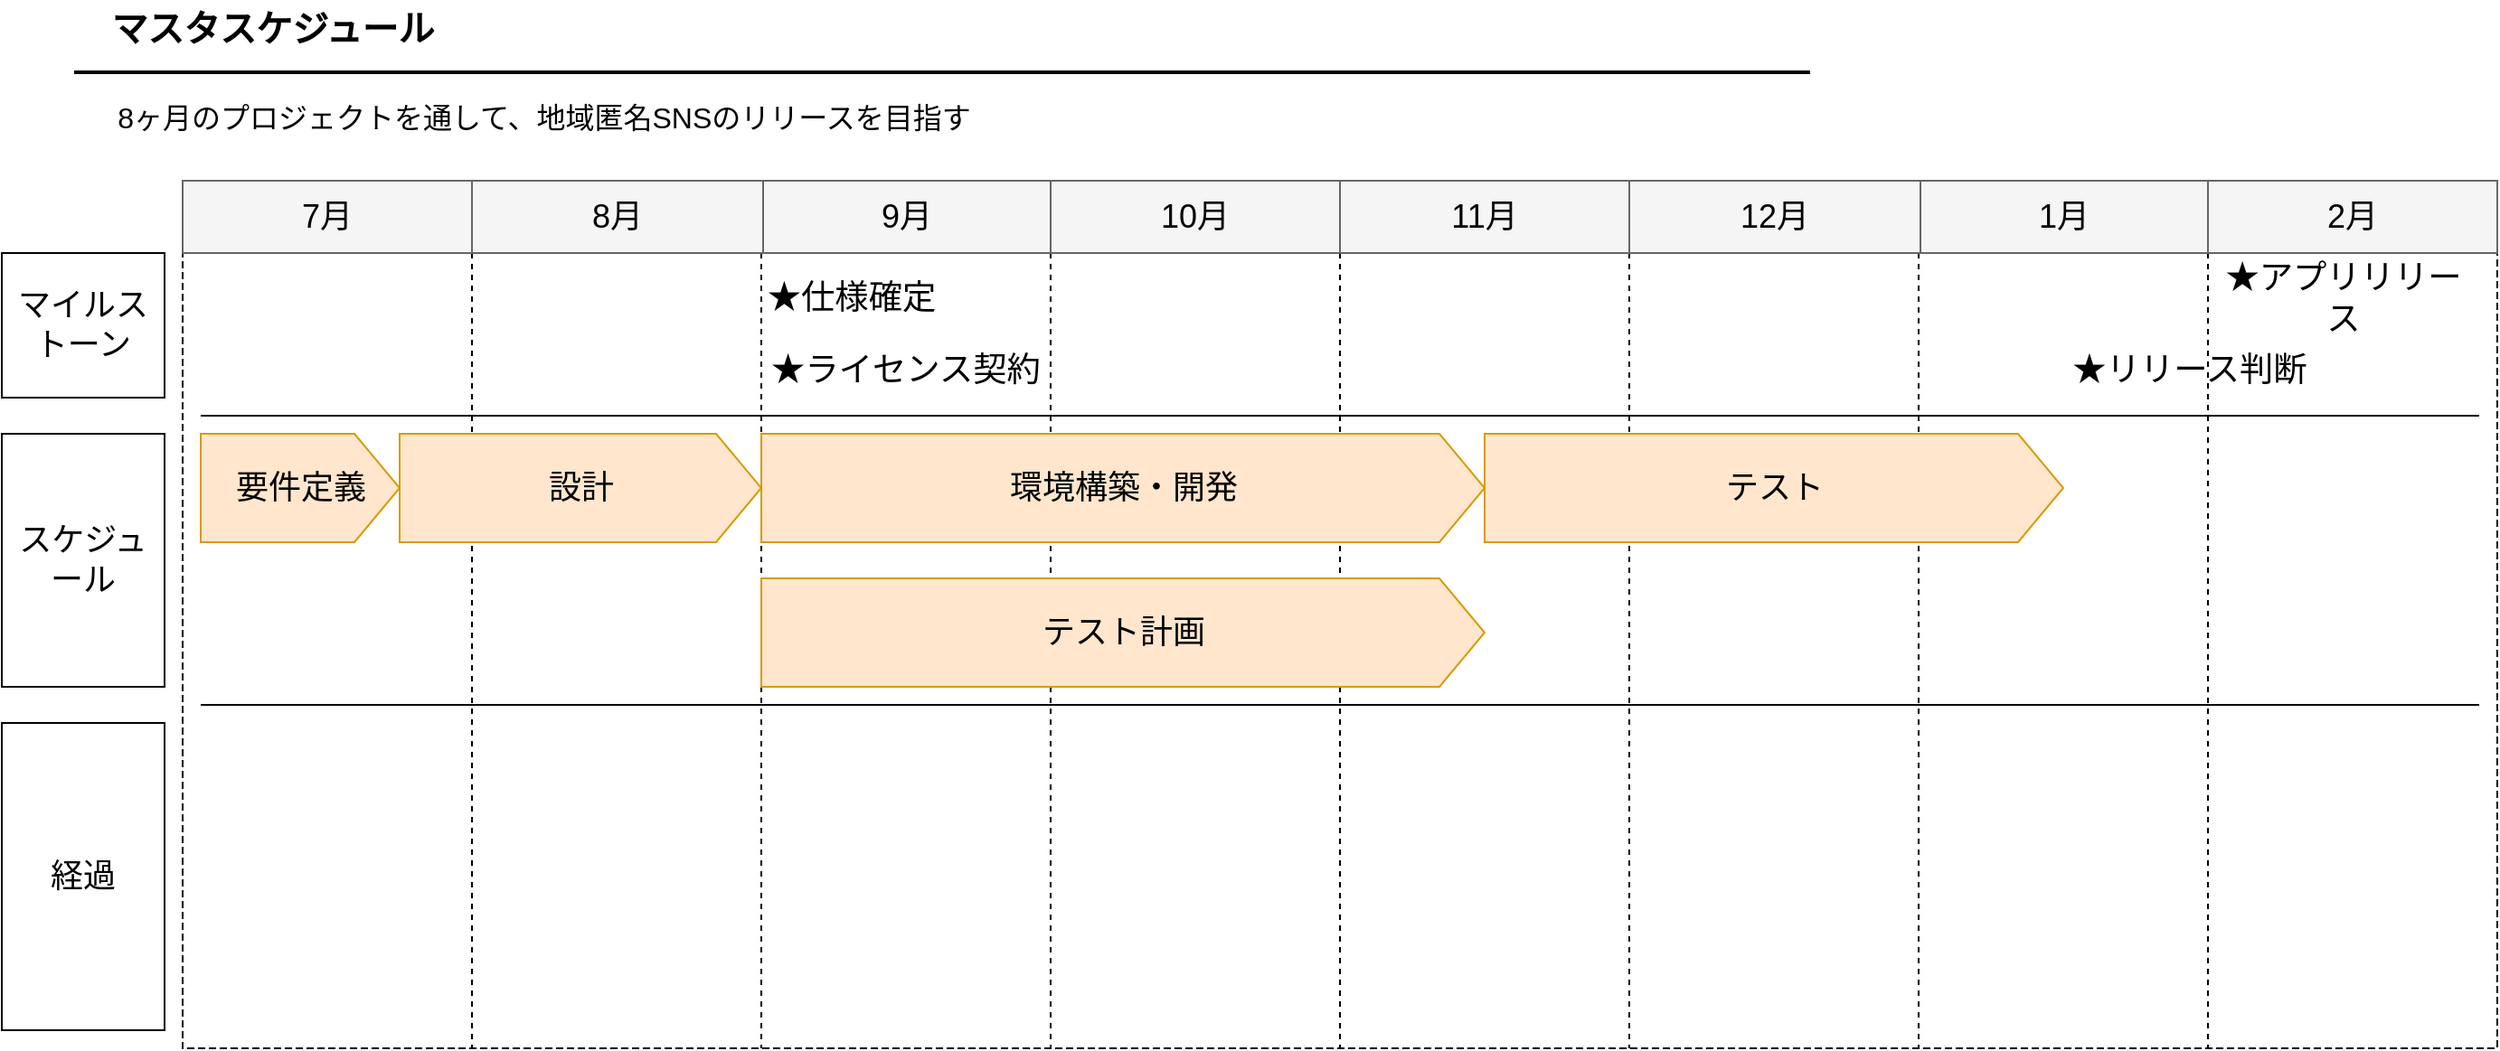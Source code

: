 <mxfile version="24.6.4" type="github">
  <diagram name="スケジュール" id="4MSibVaCkTJ_WFTBenda">
    <mxGraphModel dx="1434" dy="786" grid="1" gridSize="10" guides="1" tooltips="1" connect="1" arrows="1" fold="1" page="1" pageScale="1" pageWidth="850" pageHeight="1100" math="0" shadow="0">
      <root>
        <mxCell id="0" />
        <mxCell id="1" parent="0" />
        <mxCell id="YBJhI69GinwlAI3LaFz--19" value="" style="shape=table;startSize=0;container=1;collapsible=0;childLayout=tableLayout;dashed=1;" vertex="1" parent="1">
          <mxGeometry x="100" y="160" width="1280" height="440" as="geometry" />
        </mxCell>
        <mxCell id="YBJhI69GinwlAI3LaFz--20" value="" style="shape=tableRow;horizontal=0;startSize=0;swimlaneHead=0;swimlaneBody=0;strokeColor=inherit;top=0;left=0;bottom=0;right=0;collapsible=0;dropTarget=0;fillColor=none;points=[[0,0.5],[1,0.5]];portConstraint=eastwest;" vertex="1" parent="YBJhI69GinwlAI3LaFz--19">
          <mxGeometry width="1280" height="440" as="geometry" />
        </mxCell>
        <mxCell id="YBJhI69GinwlAI3LaFz--21" value="" style="shape=partialRectangle;html=1;whiteSpace=wrap;connectable=0;strokeColor=inherit;overflow=hidden;fillColor=none;top=0;left=0;bottom=0;right=0;pointerEvents=1;" vertex="1" parent="YBJhI69GinwlAI3LaFz--20">
          <mxGeometry width="160" height="440" as="geometry">
            <mxRectangle width="160" height="440" as="alternateBounds" />
          </mxGeometry>
        </mxCell>
        <mxCell id="YBJhI69GinwlAI3LaFz--22" value="" style="shape=partialRectangle;html=1;whiteSpace=wrap;connectable=0;strokeColor=inherit;overflow=hidden;fillColor=none;top=0;left=0;bottom=0;right=0;pointerEvents=1;" vertex="1" parent="YBJhI69GinwlAI3LaFz--20">
          <mxGeometry x="160" width="160" height="440" as="geometry">
            <mxRectangle width="160" height="440" as="alternateBounds" />
          </mxGeometry>
        </mxCell>
        <mxCell id="YBJhI69GinwlAI3LaFz--23" value="" style="shape=partialRectangle;html=1;whiteSpace=wrap;connectable=0;strokeColor=inherit;overflow=hidden;fillColor=none;top=0;left=0;bottom=0;right=0;pointerEvents=1;" vertex="1" parent="YBJhI69GinwlAI3LaFz--20">
          <mxGeometry x="320" width="160" height="440" as="geometry">
            <mxRectangle width="160" height="440" as="alternateBounds" />
          </mxGeometry>
        </mxCell>
        <mxCell id="YBJhI69GinwlAI3LaFz--24" value="" style="shape=partialRectangle;html=1;whiteSpace=wrap;connectable=0;strokeColor=inherit;overflow=hidden;fillColor=none;top=0;left=0;bottom=0;right=0;pointerEvents=1;" vertex="1" parent="YBJhI69GinwlAI3LaFz--20">
          <mxGeometry x="480" width="160" height="440" as="geometry">
            <mxRectangle width="160" height="440" as="alternateBounds" />
          </mxGeometry>
        </mxCell>
        <mxCell id="YBJhI69GinwlAI3LaFz--25" value="" style="shape=partialRectangle;html=1;whiteSpace=wrap;connectable=0;strokeColor=inherit;overflow=hidden;fillColor=none;top=0;left=0;bottom=0;right=0;pointerEvents=1;" vertex="1" parent="YBJhI69GinwlAI3LaFz--20">
          <mxGeometry x="640" width="160" height="440" as="geometry">
            <mxRectangle width="160" height="440" as="alternateBounds" />
          </mxGeometry>
        </mxCell>
        <mxCell id="YBJhI69GinwlAI3LaFz--26" value="" style="shape=partialRectangle;html=1;whiteSpace=wrap;connectable=0;strokeColor=inherit;overflow=hidden;fillColor=none;top=0;left=0;bottom=0;right=0;pointerEvents=1;" vertex="1" parent="YBJhI69GinwlAI3LaFz--20">
          <mxGeometry x="800" width="160" height="440" as="geometry">
            <mxRectangle width="160" height="440" as="alternateBounds" />
          </mxGeometry>
        </mxCell>
        <mxCell id="YBJhI69GinwlAI3LaFz--27" value="" style="shape=partialRectangle;html=1;whiteSpace=wrap;connectable=0;strokeColor=inherit;overflow=hidden;fillColor=none;top=0;left=0;bottom=0;right=0;pointerEvents=1;" vertex="1" parent="YBJhI69GinwlAI3LaFz--20">
          <mxGeometry x="960" width="160" height="440" as="geometry">
            <mxRectangle width="160" height="440" as="alternateBounds" />
          </mxGeometry>
        </mxCell>
        <mxCell id="YBJhI69GinwlAI3LaFz--28" value="" style="shape=partialRectangle;html=1;whiteSpace=wrap;connectable=0;strokeColor=inherit;overflow=hidden;fillColor=none;top=0;left=0;bottom=0;right=0;pointerEvents=1;" vertex="1" parent="YBJhI69GinwlAI3LaFz--20">
          <mxGeometry x="1120" width="160" height="440" as="geometry">
            <mxRectangle width="160" height="440" as="alternateBounds" />
          </mxGeometry>
        </mxCell>
        <mxCell id="YBJhI69GinwlAI3LaFz--1" value="" style="shape=table;startSize=0;container=1;collapsible=0;childLayout=tableLayout;fontStyle=0;fillColor=#f5f5f5;fontColor=#333333;strokeColor=#666666;" vertex="1" parent="1">
          <mxGeometry x="100" y="120" width="1280" height="40" as="geometry" />
        </mxCell>
        <mxCell id="YBJhI69GinwlAI3LaFz--2" value="" style="shape=tableRow;horizontal=0;startSize=0;swimlaneHead=0;swimlaneBody=0;strokeColor=inherit;top=0;left=0;bottom=0;right=0;collapsible=0;dropTarget=0;fillColor=none;points=[[0,0.5],[1,0.5]];portConstraint=eastwest;" vertex="1" parent="YBJhI69GinwlAI3LaFz--1">
          <mxGeometry width="1280" height="40" as="geometry" />
        </mxCell>
        <mxCell id="YBJhI69GinwlAI3LaFz--3" value="7月" style="shape=partialRectangle;html=1;whiteSpace=wrap;connectable=0;strokeColor=inherit;overflow=hidden;fillColor=none;top=0;left=0;bottom=0;right=0;pointerEvents=1;fontSize=18;" vertex="1" parent="YBJhI69GinwlAI3LaFz--2">
          <mxGeometry width="160" height="40" as="geometry">
            <mxRectangle width="160" height="40" as="alternateBounds" />
          </mxGeometry>
        </mxCell>
        <mxCell id="YBJhI69GinwlAI3LaFz--4" value="8月" style="shape=partialRectangle;html=1;whiteSpace=wrap;connectable=0;strokeColor=inherit;overflow=hidden;fillColor=none;top=0;left=0;bottom=0;right=0;pointerEvents=1;fontSize=18;fontStyle=0" vertex="1" parent="YBJhI69GinwlAI3LaFz--2">
          <mxGeometry x="160" width="161" height="40" as="geometry">
            <mxRectangle width="161" height="40" as="alternateBounds" />
          </mxGeometry>
        </mxCell>
        <mxCell id="YBJhI69GinwlAI3LaFz--5" value="9月" style="shape=partialRectangle;html=1;whiteSpace=wrap;connectable=0;strokeColor=inherit;overflow=hidden;fillColor=none;top=0;left=0;bottom=0;right=0;pointerEvents=1;fontSize=18;" vertex="1" parent="YBJhI69GinwlAI3LaFz--2">
          <mxGeometry x="321" width="159" height="40" as="geometry">
            <mxRectangle width="159" height="40" as="alternateBounds" />
          </mxGeometry>
        </mxCell>
        <mxCell id="YBJhI69GinwlAI3LaFz--6" value="10月" style="shape=partialRectangle;html=1;whiteSpace=wrap;connectable=0;strokeColor=inherit;overflow=hidden;fillColor=none;top=0;left=0;bottom=0;right=0;pointerEvents=1;fontSize=18;" vertex="1" parent="YBJhI69GinwlAI3LaFz--2">
          <mxGeometry x="480" width="160" height="40" as="geometry">
            <mxRectangle width="160" height="40" as="alternateBounds" />
          </mxGeometry>
        </mxCell>
        <mxCell id="YBJhI69GinwlAI3LaFz--7" value="11月" style="shape=partialRectangle;html=1;whiteSpace=wrap;connectable=0;strokeColor=inherit;overflow=hidden;fillColor=none;top=0;left=0;bottom=0;right=0;pointerEvents=1;fontSize=18;" vertex="1" parent="YBJhI69GinwlAI3LaFz--2">
          <mxGeometry x="640" width="160" height="40" as="geometry">
            <mxRectangle width="160" height="40" as="alternateBounds" />
          </mxGeometry>
        </mxCell>
        <mxCell id="YBJhI69GinwlAI3LaFz--8" value="12月" style="shape=partialRectangle;html=1;whiteSpace=wrap;connectable=0;strokeColor=inherit;overflow=hidden;fillColor=none;top=0;left=0;bottom=0;right=0;pointerEvents=1;fontSize=18;" vertex="1" parent="YBJhI69GinwlAI3LaFz--2">
          <mxGeometry x="800" width="161" height="40" as="geometry">
            <mxRectangle width="161" height="40" as="alternateBounds" />
          </mxGeometry>
        </mxCell>
        <mxCell id="YBJhI69GinwlAI3LaFz--9" value="1月" style="shape=partialRectangle;html=1;whiteSpace=wrap;connectable=0;strokeColor=inherit;overflow=hidden;fillColor=none;top=0;left=0;bottom=0;right=0;pointerEvents=1;fontSize=18;" vertex="1" parent="YBJhI69GinwlAI3LaFz--2">
          <mxGeometry x="961" width="159" height="40" as="geometry">
            <mxRectangle width="159" height="40" as="alternateBounds" />
          </mxGeometry>
        </mxCell>
        <mxCell id="YBJhI69GinwlAI3LaFz--10" value="2月" style="shape=partialRectangle;html=1;whiteSpace=wrap;connectable=0;strokeColor=inherit;overflow=hidden;fillColor=none;top=0;left=0;bottom=0;right=0;pointerEvents=1;fontSize=18;" vertex="1" parent="YBJhI69GinwlAI3LaFz--2">
          <mxGeometry x="1120" width="160" height="40" as="geometry">
            <mxRectangle width="160" height="40" as="alternateBounds" />
          </mxGeometry>
        </mxCell>
        <mxCell id="YBJhI69GinwlAI3LaFz--12" value="マスタスケジュール" style="text;html=1;align=center;verticalAlign=middle;whiteSpace=wrap;rounded=0;fontSize=20;fontStyle=1" vertex="1" parent="1">
          <mxGeometry x="30" y="20" width="240" height="30" as="geometry" />
        </mxCell>
        <mxCell id="YBJhI69GinwlAI3LaFz--13" value="" style="endArrow=none;html=1;rounded=0;strokeWidth=2;" edge="1" parent="1">
          <mxGeometry width="50" height="50" relative="1" as="geometry">
            <mxPoint x="40" y="60" as="sourcePoint" />
            <mxPoint x="1000" y="60" as="targetPoint" />
          </mxGeometry>
        </mxCell>
        <mxCell id="YBJhI69GinwlAI3LaFz--14" value="8ヶ月のプロジェクトを通して、地域匿名SNSのリリースを目指す" style="text;html=1;align=center;verticalAlign=middle;whiteSpace=wrap;rounded=0;fontSize=16;" vertex="1" parent="1">
          <mxGeometry x="20" y="70" width="560" height="30" as="geometry" />
        </mxCell>
        <mxCell id="YBJhI69GinwlAI3LaFz--16" value="マイルストーン" style="rounded=0;whiteSpace=wrap;html=1;fontSize=18;" vertex="1" parent="1">
          <mxGeometry y="160" width="90" height="80" as="geometry" />
        </mxCell>
        <mxCell id="YBJhI69GinwlAI3LaFz--54" value="" style="endArrow=none;html=1;rounded=0;" edge="1" parent="1">
          <mxGeometry width="50" height="50" relative="1" as="geometry">
            <mxPoint x="110" y="250" as="sourcePoint" />
            <mxPoint x="1370" y="250" as="targetPoint" />
          </mxGeometry>
        </mxCell>
        <mxCell id="YBJhI69GinwlAI3LaFz--55" value="スケジュール" style="rounded=0;whiteSpace=wrap;html=1;fontSize=18;" vertex="1" parent="1">
          <mxGeometry y="260" width="90" height="140" as="geometry" />
        </mxCell>
        <mxCell id="YBJhI69GinwlAI3LaFz--58" value="要件定義" style="html=1;shadow=0;dashed=0;align=center;verticalAlign=middle;shape=mxgraph.arrows2.arrow;dy=0;dx=25;notch=0;strokeColor=#d79b00;fontFamily=Helvetica;fontSize=18;fontColor=default;fillColor=#ffe6cc;" vertex="1" parent="1">
          <mxGeometry x="110" y="260" width="110" height="60" as="geometry" />
        </mxCell>
        <mxCell id="YBJhI69GinwlAI3LaFz--59" value="設計" style="html=1;shadow=0;dashed=0;align=center;verticalAlign=middle;shape=mxgraph.arrows2.arrow;dy=0;dx=25;notch=0;strokeColor=#d79b00;fontFamily=Helvetica;fontSize=18;fontColor=default;fillColor=#ffe6cc;" vertex="1" parent="1">
          <mxGeometry x="220" y="260" width="200" height="60" as="geometry" />
        </mxCell>
        <mxCell id="YBJhI69GinwlAI3LaFz--60" value="環境構築・開発" style="html=1;shadow=0;dashed=0;align=center;verticalAlign=middle;shape=mxgraph.arrows2.arrow;dy=0;dx=25;notch=0;strokeColor=#d79b00;fontFamily=Helvetica;fontSize=18;fontColor=default;fillColor=#ffe6cc;" vertex="1" parent="1">
          <mxGeometry x="420" y="260" width="400" height="60" as="geometry" />
        </mxCell>
        <mxCell id="YBJhI69GinwlAI3LaFz--61" value="テスト計画" style="html=1;shadow=0;dashed=0;align=center;verticalAlign=middle;shape=mxgraph.arrows2.arrow;dy=0;dx=25;notch=0;strokeColor=#d79b00;fontFamily=Helvetica;fontSize=18;fontColor=default;fillColor=#ffe6cc;" vertex="1" parent="1">
          <mxGeometry x="420" y="340" width="400" height="60" as="geometry" />
        </mxCell>
        <mxCell id="YBJhI69GinwlAI3LaFz--62" value="テスト" style="html=1;shadow=0;dashed=0;align=center;verticalAlign=middle;shape=mxgraph.arrows2.arrow;dy=0;dx=25;notch=0;strokeColor=#d79b00;fontFamily=Helvetica;fontSize=18;fontColor=default;fillColor=#ffe6cc;" vertex="1" parent="1">
          <mxGeometry x="820" y="260" width="320" height="60" as="geometry" />
        </mxCell>
        <mxCell id="YBJhI69GinwlAI3LaFz--63" value="&lt;span id=&quot;docs-internal-guid-a14bdb41-7fff-74c3-bf3a-991955d27bdc&quot;&gt;&lt;p style=&quot;line-height:1.2;margin-top:0pt;margin-bottom:0pt;&quot; dir=&quot;ltr&quot;&gt;&lt;span style=&quot;font-size: 14pt; font-family: Arial, sans-serif; background-color: transparent; font-variant-numeric: normal; font-variant-east-asian: normal; font-variant-alternates: normal; font-variant-position: normal; vertical-align: baseline; white-space-collapse: preserve;&quot;&gt;★仕様確定&lt;/span&gt;&lt;/p&gt;&lt;/span&gt;" style="text;html=1;align=center;verticalAlign=middle;whiteSpace=wrap;rounded=0;fontFamily=Helvetica;fontSize=18;fontColor=default;" vertex="1" parent="1">
          <mxGeometry x="420" y="170" width="100" height="30" as="geometry" />
        </mxCell>
        <mxCell id="YBJhI69GinwlAI3LaFz--64" value="&lt;span id=&quot;docs-internal-guid-a14bdb41-7fff-74c3-bf3a-991955d27bdc&quot;&gt;&lt;p style=&quot;line-height:1.2;margin-top:0pt;margin-bottom:0pt;&quot; dir=&quot;ltr&quot;&gt;&lt;span style=&quot;font-size: 14pt; font-family: Arial, sans-serif; background-color: transparent; font-variant-numeric: normal; font-variant-east-asian: normal; font-variant-alternates: normal; font-variant-position: normal; vertical-align: baseline; white-space-collapse: preserve;&quot;&gt;★ライセンス契約&lt;/span&gt;&lt;/p&gt;&lt;/span&gt;" style="text;html=1;align=center;verticalAlign=middle;whiteSpace=wrap;rounded=0;fontFamily=Helvetica;fontSize=18;fontColor=default;" vertex="1" parent="1">
          <mxGeometry x="420" y="210" width="160" height="30" as="geometry" />
        </mxCell>
        <mxCell id="YBJhI69GinwlAI3LaFz--65" value="&lt;span id=&quot;docs-internal-guid-a14bdb41-7fff-74c3-bf3a-991955d27bdc&quot;&gt;&lt;p style=&quot;line-height:1.2;margin-top:0pt;margin-bottom:0pt;&quot; dir=&quot;ltr&quot;&gt;&lt;span style=&quot;font-size: 14pt; font-family: Arial, sans-serif; background-color: transparent; font-variant-numeric: normal; font-variant-east-asian: normal; font-variant-alternates: normal; font-variant-position: normal; vertical-align: baseline; white-space-collapse: preserve;&quot;&gt;★リリース判断&lt;/span&gt;&lt;/p&gt;&lt;/span&gt;" style="text;html=1;align=center;verticalAlign=middle;whiteSpace=wrap;rounded=0;fontFamily=Helvetica;fontSize=18;fontColor=default;" vertex="1" parent="1">
          <mxGeometry x="1140" y="210" width="140" height="30" as="geometry" />
        </mxCell>
        <mxCell id="YBJhI69GinwlAI3LaFz--67" value="&lt;span id=&quot;docs-internal-guid-a14bdb41-7fff-74c3-bf3a-991955d27bdc&quot;&gt;&lt;p style=&quot;line-height:1.2;margin-top:0pt;margin-bottom:0pt;&quot; dir=&quot;ltr&quot;&gt;&lt;span style=&quot;font-size: 14pt; font-family: Arial, sans-serif; background-color: transparent; font-variant-numeric: normal; font-variant-east-asian: normal; font-variant-alternates: normal; font-variant-position: normal; vertical-align: baseline; white-space-collapse: preserve;&quot;&gt;★アプリリリース&lt;/span&gt;&lt;/p&gt;&lt;/span&gt;" style="text;html=1;align=center;verticalAlign=middle;whiteSpace=wrap;rounded=0;fontFamily=Helvetica;fontSize=18;fontColor=default;" vertex="1" parent="1">
          <mxGeometry x="1220" y="170" width="150" height="30" as="geometry" />
        </mxCell>
        <mxCell id="YBJhI69GinwlAI3LaFz--68" value="" style="endArrow=none;html=1;rounded=0;" edge="1" parent="1">
          <mxGeometry width="50" height="50" relative="1" as="geometry">
            <mxPoint x="110" y="410" as="sourcePoint" />
            <mxPoint x="1370" y="410" as="targetPoint" />
          </mxGeometry>
        </mxCell>
        <mxCell id="YBJhI69GinwlAI3LaFz--69" value="経過" style="rounded=0;whiteSpace=wrap;html=1;fontSize=18;" vertex="1" parent="1">
          <mxGeometry y="420" width="90" height="170" as="geometry" />
        </mxCell>
      </root>
    </mxGraphModel>
  </diagram>
</mxfile>
